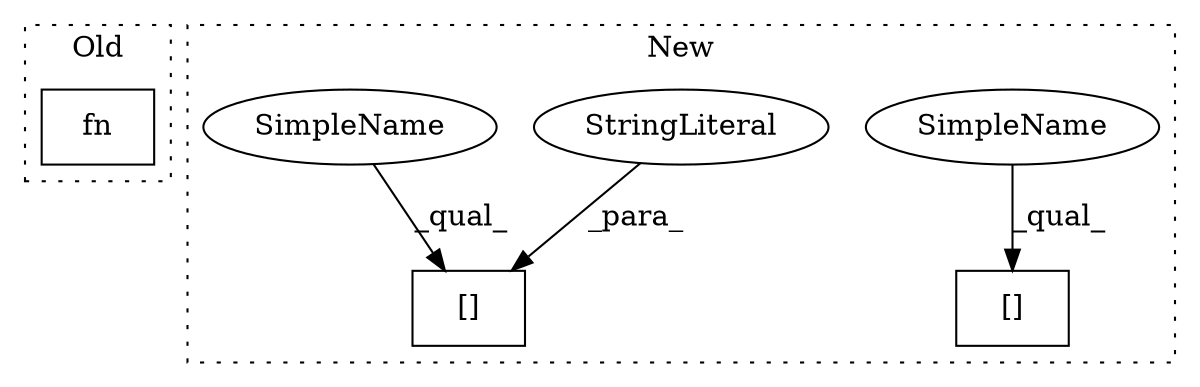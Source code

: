 digraph G {
subgraph cluster0 {
1 [label="fn" a="32" s="1364,1373" l="3,1" shape="box"];
label = "Old";
style="dotted";
}
subgraph cluster1 {
2 [label="[]" a="2" s="1055,1066" l="5,1" shape="box"];
3 [label="StringLiteral" a="45" s="1060" l="6" shape="ellipse"];
4 [label="[]" a="2" s="1571,1582" l="5,1" shape="box"];
5 [label="SimpleName" a="42" s="1571" l="4" shape="ellipse"];
6 [label="SimpleName" a="42" s="1055" l="4" shape="ellipse"];
label = "New";
style="dotted";
}
3 -> 2 [label="_para_"];
5 -> 4 [label="_qual_"];
6 -> 2 [label="_qual_"];
}
